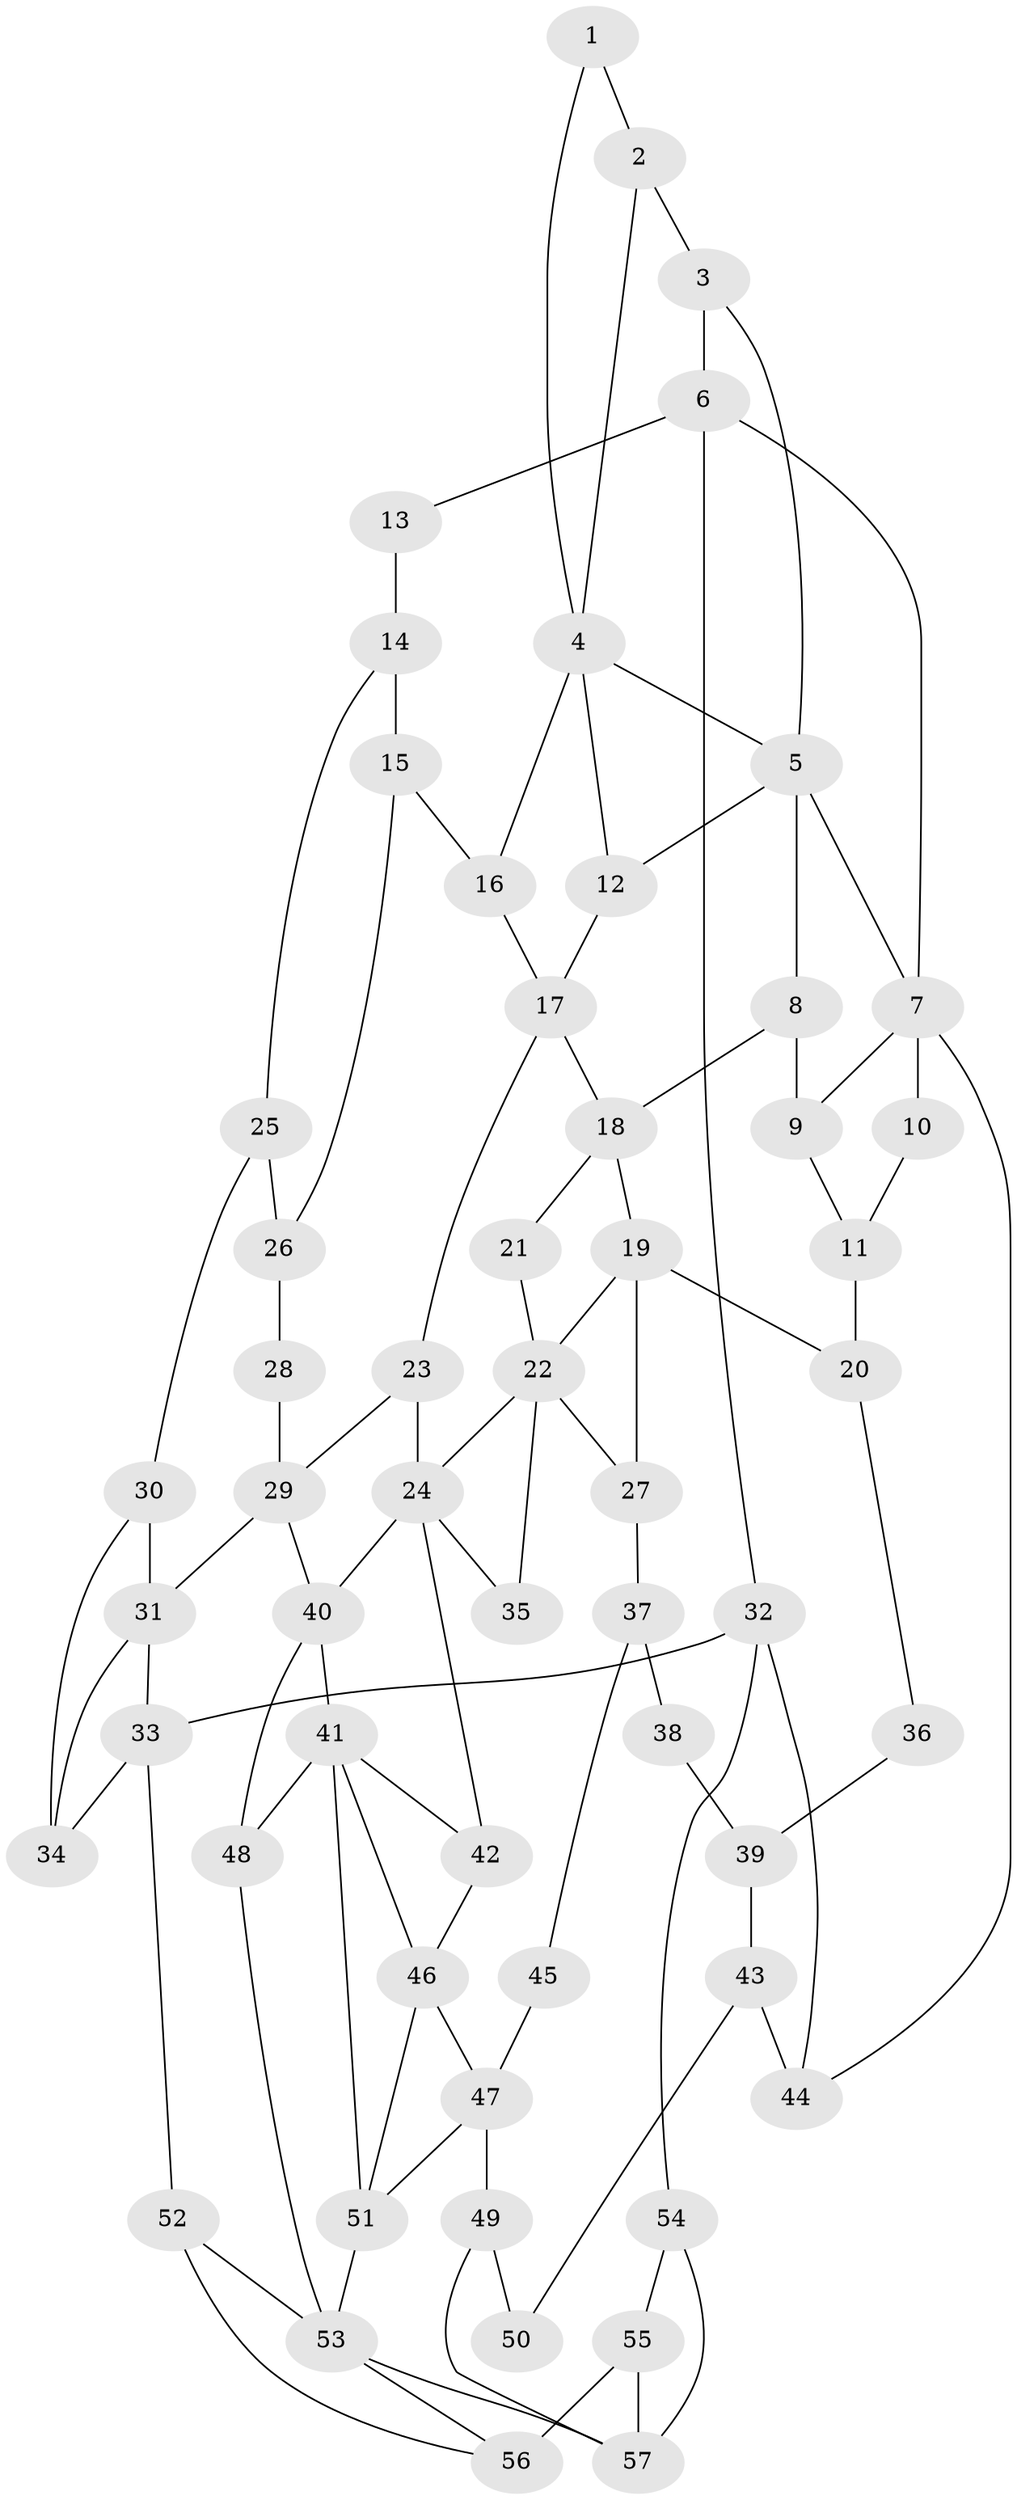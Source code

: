 // original degree distribution, {3: 0.035211267605633804, 4: 0.24647887323943662, 5: 0.44366197183098594, 6: 0.2746478873239437}
// Generated by graph-tools (version 1.1) at 2025/54/03/04/25 22:54:23]
// undirected, 57 vertices, 94 edges
graph export_dot {
  node [color=gray90,style=filled];
  1;
  2;
  3;
  4;
  5;
  6;
  7;
  8;
  9;
  10;
  11;
  12;
  13;
  14;
  15;
  16;
  17;
  18;
  19;
  20;
  21;
  22;
  23;
  24;
  25;
  26;
  27;
  28;
  29;
  30;
  31;
  32;
  33;
  34;
  35;
  36;
  37;
  38;
  39;
  40;
  41;
  42;
  43;
  44;
  45;
  46;
  47;
  48;
  49;
  50;
  51;
  52;
  53;
  54;
  55;
  56;
  57;
  1 -- 2 [weight=1.0];
  1 -- 4 [weight=1.0];
  2 -- 3 [weight=1.0];
  2 -- 4 [weight=1.0];
  3 -- 5 [weight=1.0];
  3 -- 6 [weight=1.0];
  4 -- 5 [weight=1.0];
  4 -- 12 [weight=1.0];
  4 -- 16 [weight=2.0];
  5 -- 7 [weight=1.0];
  5 -- 8 [weight=1.0];
  5 -- 12 [weight=2.0];
  6 -- 7 [weight=1.0];
  6 -- 13 [weight=1.0];
  6 -- 32 [weight=1.0];
  7 -- 9 [weight=1.0];
  7 -- 10 [weight=1.0];
  7 -- 44 [weight=1.0];
  8 -- 9 [weight=2.0];
  8 -- 18 [weight=2.0];
  9 -- 11 [weight=2.0];
  10 -- 11 [weight=2.0];
  11 -- 20 [weight=2.0];
  12 -- 17 [weight=1.0];
  13 -- 14 [weight=2.0];
  14 -- 15 [weight=2.0];
  14 -- 25 [weight=2.0];
  15 -- 16 [weight=2.0];
  15 -- 26 [weight=1.0];
  16 -- 17 [weight=1.0];
  17 -- 18 [weight=1.0];
  17 -- 23 [weight=1.0];
  18 -- 19 [weight=1.0];
  18 -- 21 [weight=1.0];
  19 -- 20 [weight=1.0];
  19 -- 22 [weight=1.0];
  19 -- 27 [weight=1.0];
  20 -- 36 [weight=1.0];
  21 -- 22 [weight=2.0];
  22 -- 24 [weight=1.0];
  22 -- 27 [weight=1.0];
  22 -- 35 [weight=1.0];
  23 -- 24 [weight=2.0];
  23 -- 29 [weight=1.0];
  24 -- 35 [weight=1.0];
  24 -- 40 [weight=1.0];
  24 -- 42 [weight=1.0];
  25 -- 26 [weight=1.0];
  25 -- 30 [weight=2.0];
  26 -- 28 [weight=2.0];
  27 -- 37 [weight=1.0];
  28 -- 29 [weight=2.0];
  29 -- 31 [weight=2.0];
  29 -- 40 [weight=1.0];
  30 -- 31 [weight=1.0];
  30 -- 34 [weight=2.0];
  31 -- 33 [weight=1.0];
  31 -- 34 [weight=1.0];
  32 -- 33 [weight=1.0];
  32 -- 44 [weight=1.0];
  32 -- 54 [weight=1.0];
  33 -- 34 [weight=3.0];
  33 -- 52 [weight=1.0];
  36 -- 39 [weight=2.0];
  37 -- 38 [weight=1.0];
  37 -- 45 [weight=1.0];
  38 -- 39 [weight=2.0];
  39 -- 43 [weight=2.0];
  40 -- 41 [weight=1.0];
  40 -- 48 [weight=1.0];
  41 -- 42 [weight=1.0];
  41 -- 46 [weight=1.0];
  41 -- 48 [weight=1.0];
  41 -- 51 [weight=1.0];
  42 -- 46 [weight=1.0];
  43 -- 44 [weight=2.0];
  43 -- 50 [weight=2.0];
  45 -- 47 [weight=2.0];
  46 -- 47 [weight=1.0];
  46 -- 51 [weight=1.0];
  47 -- 49 [weight=2.0];
  47 -- 51 [weight=1.0];
  48 -- 53 [weight=1.0];
  49 -- 50 [weight=2.0];
  49 -- 57 [weight=2.0];
  51 -- 53 [weight=1.0];
  52 -- 53 [weight=1.0];
  52 -- 56 [weight=1.0];
  53 -- 56 [weight=1.0];
  53 -- 57 [weight=1.0];
  54 -- 55 [weight=1.0];
  54 -- 57 [weight=1.0];
  55 -- 56 [weight=4.0];
  55 -- 57 [weight=1.0];
}
